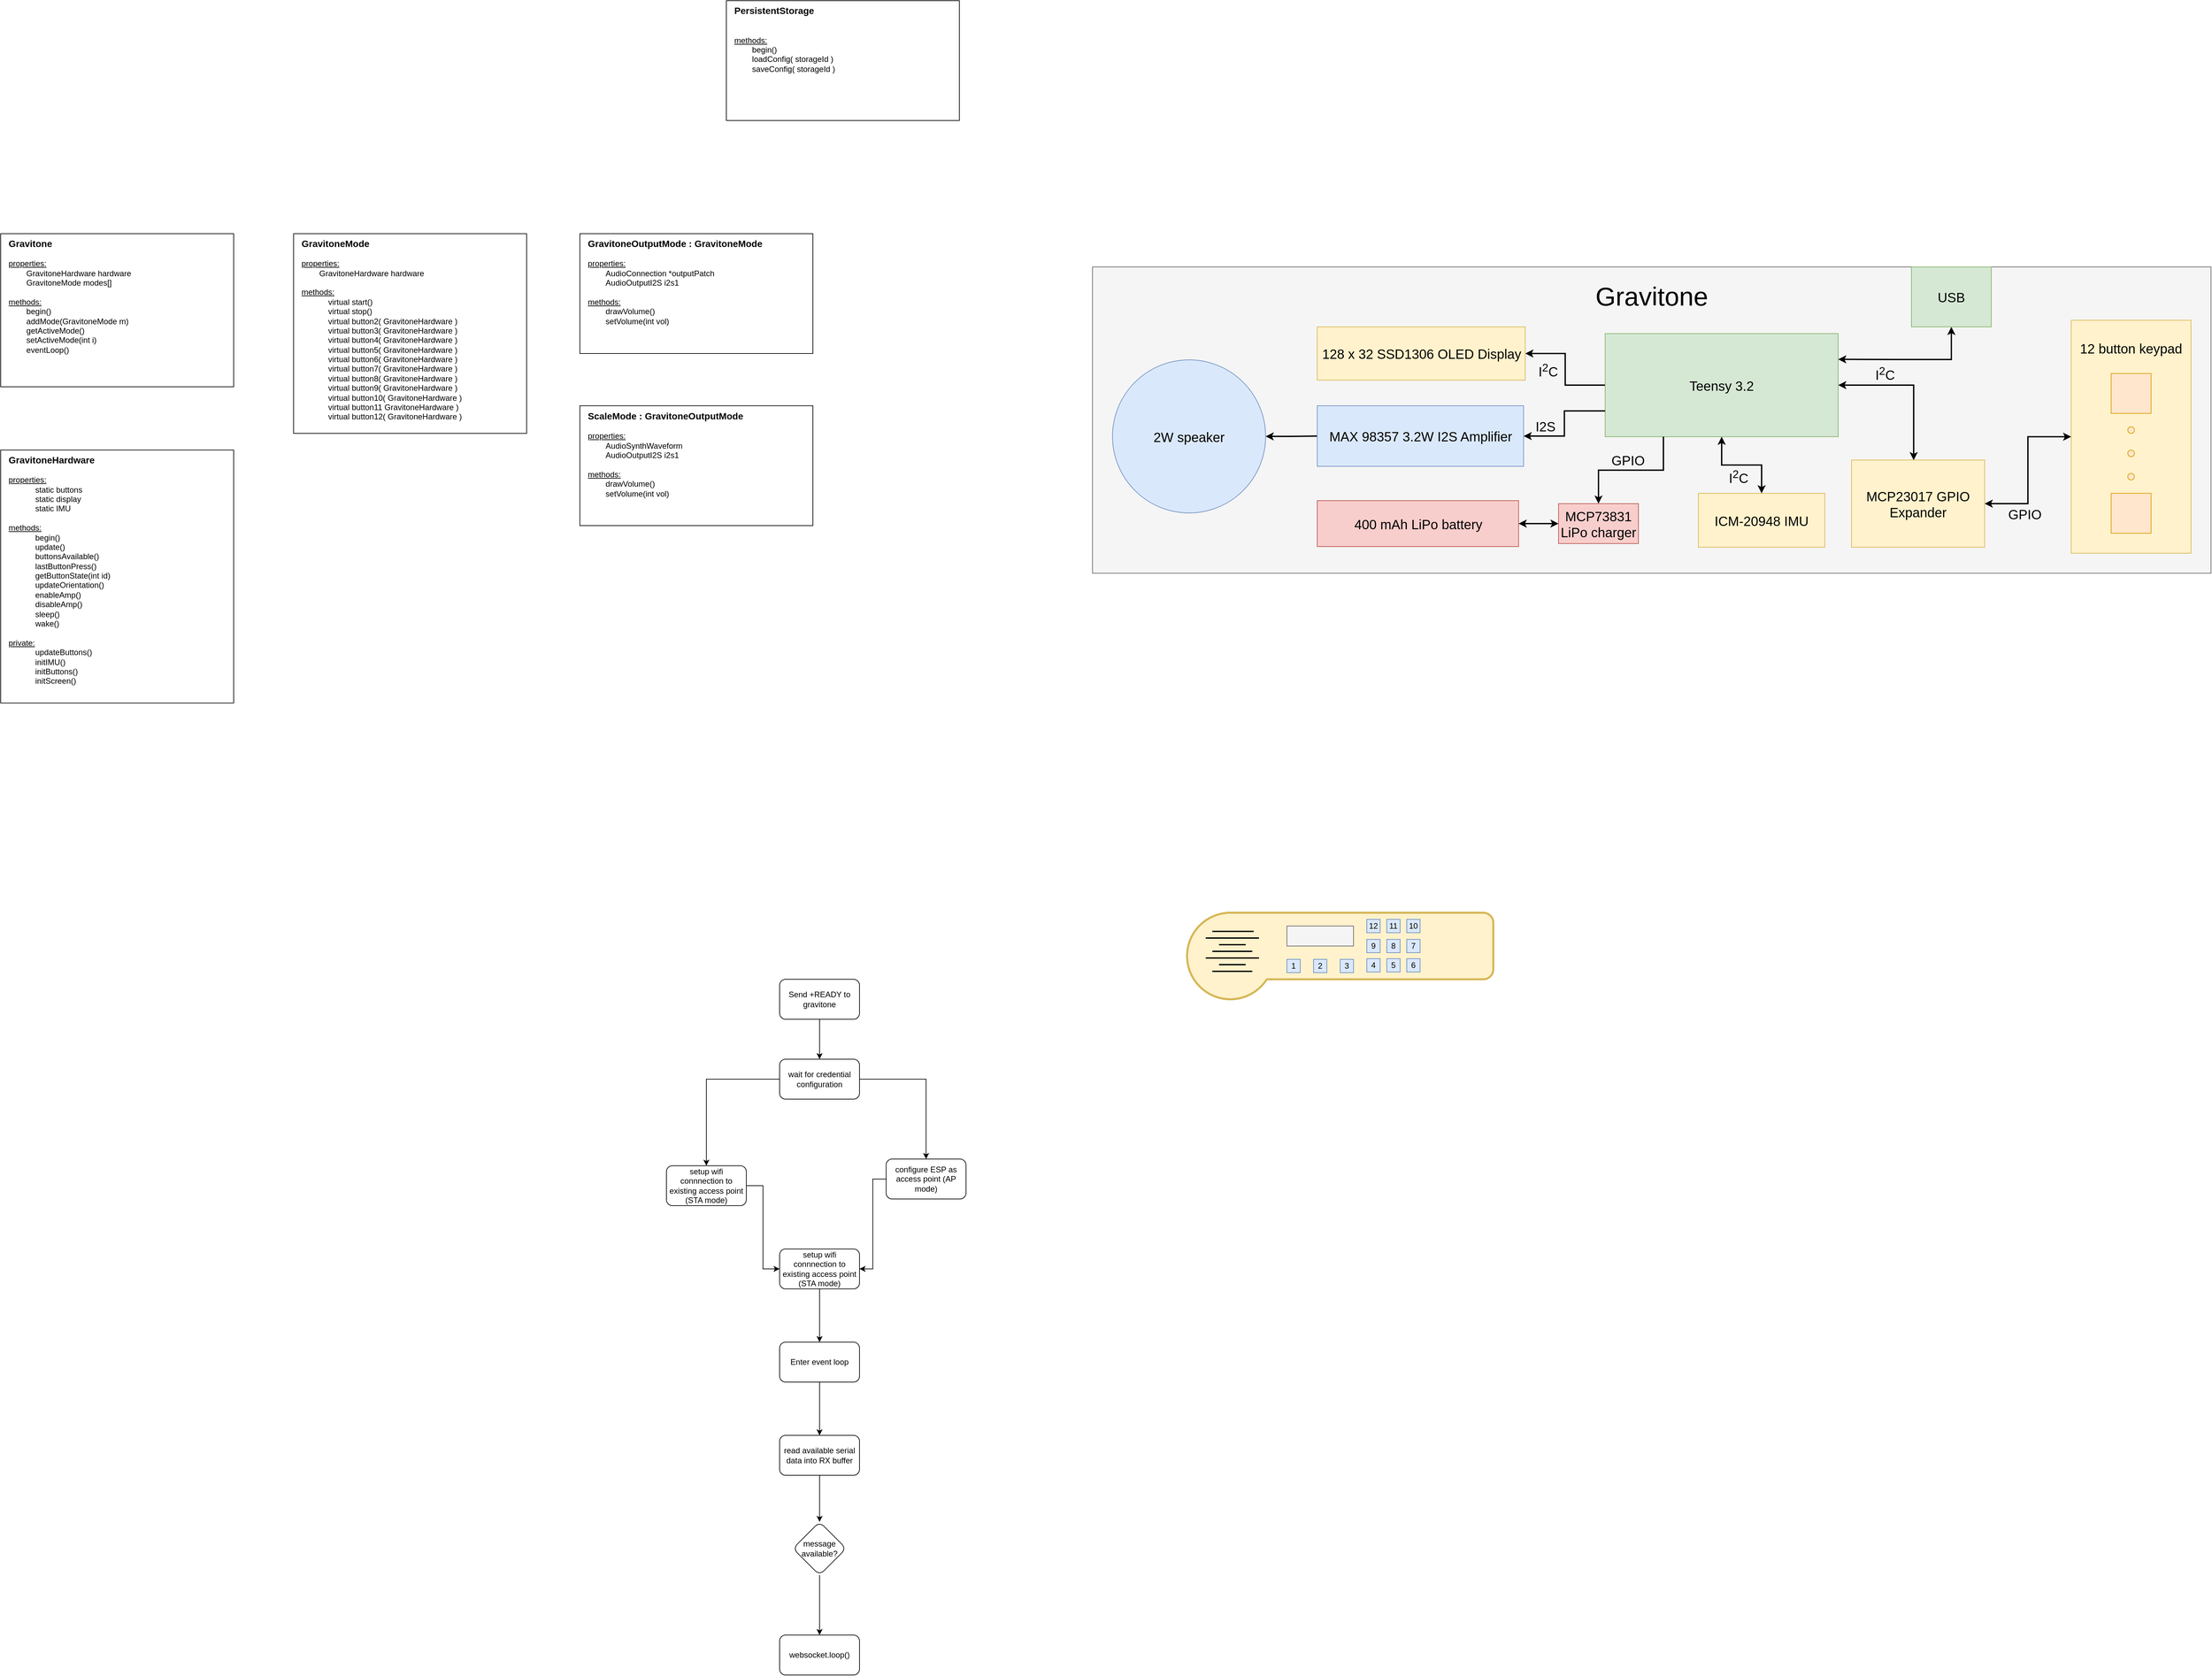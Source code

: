 <mxfile version="19.0.3" type="device"><diagram name="Page-1" id="6133507b-19e7-1e82-6fc7-422aa6c4b21f"><mxGraphModel dx="1566" dy="1802" grid="1" gridSize="10" guides="1" tooltips="1" connect="1" arrows="1" fold="1" page="1" pageScale="1" pageWidth="1100" pageHeight="850" background="none" math="0" shadow="0"><root><mxCell id="0"/><mxCell id="1" parent="0"/><mxCell id="W7IkrbDZLCluCFSgi0uV-3" value="&lt;b style=&quot;font-size: 14px&quot;&gt;GravitoneHardware&lt;br&gt;&lt;/b&gt;&lt;br&gt;&lt;u&gt;properties:&lt;br&gt;&lt;/u&gt;&lt;blockquote style=&quot;margin: 0 0 0 40px ; border: none ; padding: 0px&quot;&gt;&lt;/blockquote&gt;&lt;blockquote style=&quot;margin: 0 0 0 40px ; border: none ; padding: 0px&quot;&gt;&lt;span&gt;static buttons&lt;br&gt;&lt;/span&gt;&lt;span&gt;static display&lt;br&gt;&lt;/span&gt;static IMU&lt;/blockquote&gt;&lt;blockquote style=&quot;margin: 0 0 0 40px ; border: none ; padding: 0px&quot;&gt;&lt;/blockquote&gt;&lt;br&gt;&lt;u&gt;methods:&lt;/u&gt;&lt;b&gt;&lt;br&gt;&lt;/b&gt;&lt;span&gt;&#9;&lt;/span&gt;&lt;blockquote style=&quot;margin: 0 0 0 40px ; border: none ; padding: 0px&quot;&gt;begin()&lt;br&gt;update()&lt;br&gt;buttonsAvailable()&lt;br&gt;lastButtonPress()&lt;/blockquote&gt;&lt;blockquote style=&quot;margin: 0 0 0 40px ; border: none ; padding: 0px&quot;&gt;getButtonState(int id)&lt;/blockquote&gt;&lt;blockquote style=&quot;margin: 0 0 0 40px ; border: none ; padding: 0px&quot;&gt;updateOrientation()&lt;/blockquote&gt;&lt;blockquote style=&quot;margin: 0 0 0 40px ; border: none ; padding: 0px&quot;&gt;&lt;span&gt;enableAmp()&lt;/span&gt;&lt;/blockquote&gt;&lt;blockquote style=&quot;margin: 0 0 0 40px ; border: none ; padding: 0px&quot;&gt;&lt;span&gt;disableAmp()&lt;/span&gt;&lt;/blockquote&gt;&lt;blockquote style=&quot;margin: 0 0 0 40px ; border: none ; padding: 0px&quot;&gt;sleep()&lt;/blockquote&gt;&lt;blockquote style=&quot;margin: 0 0 0 40px ; border: none ; padding: 0px&quot;&gt;wake()&lt;/blockquote&gt;&lt;blockquote style=&quot;margin: 0 0 0 40px ; border: none ; padding: 0px&quot;&gt;&lt;span&gt;&lt;br&gt;&lt;/span&gt;&lt;/blockquote&gt;&lt;span&gt;&lt;u&gt;private:&lt;/u&gt;&lt;br&gt;&lt;/span&gt;&lt;blockquote style=&quot;margin: 0 0 0 40px ; border: none ; padding: 0px&quot;&gt;updateButtons()&lt;br&gt;&lt;span&gt;initIMU()&lt;br&gt;&lt;/span&gt;&lt;span&gt;initButtons()&lt;br&gt;&lt;/span&gt;initScreen()&lt;/blockquote&gt;&lt;blockquote style=&quot;margin: 0 0 0 40px ; border: none ; padding: 0px&quot;&gt;&lt;/blockquote&gt;&lt;blockquote style=&quot;margin: 0 0 0 40px ; border: none ; padding: 0px&quot;&gt;&lt;/blockquote&gt;" style="rounded=0;whiteSpace=wrap;html=1;align=left;verticalAlign=top;spacingLeft=10;" parent="1" vertex="1"><mxGeometry x="80" y="75" width="350" height="380" as="geometry"/></mxCell><mxCell id="W7IkrbDZLCluCFSgi0uV-5" value="&lt;b style=&quot;font-size: 14px&quot;&gt;PersistentStorage&lt;br&gt;&lt;/b&gt;&lt;br&gt;&lt;blockquote style=&quot;margin: 0 0 0 40px ; border: none ; padding: 0px&quot;&gt;&lt;/blockquote&gt;&lt;br&gt;&lt;u&gt;methods:&lt;/u&gt;&lt;b&gt;&lt;br&gt;&lt;/b&gt;&lt;span style=&quot;white-space: pre&quot;&gt;&#9;&lt;/span&gt;begin()&lt;br&gt;&amp;nbsp; &amp;nbsp;&lt;span style=&quot;white-space: pre&quot;&gt;&#9;&lt;/span&gt;loadConfig( storageId )&lt;br&gt;&lt;span style=&quot;white-space: pre&quot;&gt;&#9;&lt;/span&gt;saveConfig( storageId )" style="rounded=0;whiteSpace=wrap;html=1;align=left;verticalAlign=top;spacingLeft=10;" parent="1" vertex="1"><mxGeometry x="1170" y="-600" width="350" height="180" as="geometry"/></mxCell><mxCell id="W7IkrbDZLCluCFSgi0uV-6" value="&lt;b style=&quot;font-size: 14px&quot;&gt;Gravitone&lt;br&gt;&lt;/b&gt;&lt;br&gt;&lt;blockquote style=&quot;margin: 0 0 0 40px ; border: none ; padding: 0px&quot;&gt;&lt;/blockquote&gt;&lt;u&gt;properties:&lt;br&gt;&lt;/u&gt;&lt;span style=&quot;white-space: pre&quot;&gt;&#9;&lt;/span&gt;GravitoneHardware hardware&lt;br&gt;&lt;span style=&quot;white-space: pre&quot;&gt;&lt;span style=&quot;white-space: pre&quot;&gt;&#9;&lt;/span&gt;GravitoneMode modes[]&#9;&lt;/span&gt;&lt;br&gt;&lt;br&gt;&lt;u&gt;methods:&lt;/u&gt;&lt;br&gt;&lt;span style=&quot;white-space: pre&quot;&gt;&#9;&lt;/span&gt;begin()&lt;br&gt;&lt;span style=&quot;font-weight: bold ; white-space: pre&quot;&gt;&#9;&lt;/span&gt;addMode(GravitoneMode m)&lt;br&gt;&lt;span&gt;&#9;&lt;/span&gt;&lt;span&gt;&#9;&lt;/span&gt;&lt;span style=&quot;white-space: pre&quot;&gt;&#9;&lt;/span&gt;getActiveMode()&lt;br&gt;&lt;span style=&quot;white-space: pre&quot;&gt;&#9;&lt;/span&gt;setActiveMode(int i)&lt;br&gt;&lt;span style=&quot;white-space: pre&quot;&gt;&#9;&lt;/span&gt;eventLoop()" style="rounded=0;whiteSpace=wrap;html=1;align=left;verticalAlign=top;spacingLeft=10;" parent="1" vertex="1"><mxGeometry x="80" y="-250" width="350" height="230" as="geometry"/></mxCell><mxCell id="W7IkrbDZLCluCFSgi0uV-7" value="&lt;b style=&quot;font-size: 14px&quot;&gt;GravitoneMode&lt;br&gt;&lt;/b&gt;&lt;br&gt;&lt;blockquote style=&quot;margin: 0 0 0 40px ; border: none ; padding: 0px&quot;&gt;&lt;/blockquote&gt;&lt;u&gt;properties:&lt;br&gt;&lt;/u&gt;&lt;span style=&quot;white-space: pre&quot;&gt;&#9;&lt;/span&gt;GravitoneHardware hardware&lt;br&gt;&lt;br&gt;&lt;u&gt;methods:&lt;/u&gt;&lt;b&gt;&lt;br&gt;&lt;/b&gt;&lt;span&gt;&#9;&lt;/span&gt;&lt;blockquote style=&quot;margin: 0 0 0 40px ; border: none ; padding: 0px&quot;&gt;virtual start()&lt;br&gt;virtual stop()&lt;br&gt;virtual button2( GravitoneHardware )&lt;br&gt;virtual button3( GravitoneHardware )&lt;br&gt;virtual button4( GravitoneHardware )&lt;br&gt;virtual button5( GravitoneHardware )&lt;br&gt;virtual button6( GravitoneHardware )&lt;br&gt;virtual button7( GravitoneHardware )&lt;br&gt;virtual button8( GravitoneHardware )&lt;br&gt;virtual button9( GravitoneHardware )&lt;br&gt;virtual button10( GravitoneHardware )&lt;br&gt;virtual button11 GravitoneHardware )&lt;br&gt;virtual button12( GravitoneHardware )&lt;/blockquote&gt;" style="rounded=0;whiteSpace=wrap;html=1;align=left;verticalAlign=top;spacingLeft=10;" parent="1" vertex="1"><mxGeometry x="520" y="-250" width="350" height="300" as="geometry"/></mxCell><mxCell id="W7IkrbDZLCluCFSgi0uV-9" value="&lt;b style=&quot;font-size: 14px&quot;&gt;GravitoneOutputMode : GravitoneMode&lt;br&gt;&lt;/b&gt;&lt;br&gt;&lt;u&gt;properties:&lt;br&gt;&lt;/u&gt;&lt;span style=&quot;white-space: pre&quot;&gt;&#9;&lt;/span&gt;AudioConnection *outputPatch&lt;br&gt;&lt;span style=&quot;white-space: pre&quot;&gt;&#9;&lt;/span&gt;AudioOutputI2S i2s1&lt;br&gt;&lt;blockquote style=&quot;margin: 0 0 0 40px ; border: none ; padding: 0px&quot;&gt;&lt;/blockquote&gt;&lt;br&gt;&lt;u&gt;methods:&lt;br&gt;&lt;/u&gt;&lt;span style=&quot;font-weight: bold ; white-space: pre&quot;&gt;&#9;&lt;/span&gt;drawVolume()&lt;br&gt;&lt;span style=&quot;white-space: pre&quot;&gt;&#9;&lt;/span&gt;setVolume(int vol)" style="rounded=0;whiteSpace=wrap;html=1;align=left;verticalAlign=top;spacingLeft=10;" parent="1" vertex="1"><mxGeometry x="950" y="-250" width="350" height="180" as="geometry"/></mxCell><mxCell id="PRtLZQ2tRaYuhKxC2Gip-6" value="" style="edgeStyle=orthogonalEdgeStyle;rounded=0;orthogonalLoop=1;jettySize=auto;html=1;" parent="1" source="PRtLZQ2tRaYuhKxC2Gip-1" target="PRtLZQ2tRaYuhKxC2Gip-2" edge="1"><mxGeometry relative="1" as="geometry"/></mxCell><mxCell id="PRtLZQ2tRaYuhKxC2Gip-1" value="Send +READY to gravitone" style="rounded=1;whiteSpace=wrap;html=1;" parent="1" vertex="1"><mxGeometry x="1250" y="870" width="120" height="60" as="geometry"/></mxCell><mxCell id="PRtLZQ2tRaYuhKxC2Gip-7" style="edgeStyle=orthogonalEdgeStyle;rounded=0;orthogonalLoop=1;jettySize=auto;html=1;entryX=0.5;entryY=0;entryDx=0;entryDy=0;" parent="1" source="PRtLZQ2tRaYuhKxC2Gip-2" target="PRtLZQ2tRaYuhKxC2Gip-3" edge="1"><mxGeometry relative="1" as="geometry"/></mxCell><mxCell id="PRtLZQ2tRaYuhKxC2Gip-8" style="edgeStyle=orthogonalEdgeStyle;rounded=0;orthogonalLoop=1;jettySize=auto;html=1;entryX=0.5;entryY=0;entryDx=0;entryDy=0;" parent="1" source="PRtLZQ2tRaYuhKxC2Gip-2" target="PRtLZQ2tRaYuhKxC2Gip-4" edge="1"><mxGeometry relative="1" as="geometry"/></mxCell><mxCell id="PRtLZQ2tRaYuhKxC2Gip-2" value="wait for credential configuration" style="rounded=1;whiteSpace=wrap;html=1;" parent="1" vertex="1"><mxGeometry x="1250" y="990" width="120" height="60" as="geometry"/></mxCell><mxCell id="PRtLZQ2tRaYuhKxC2Gip-9" style="edgeStyle=orthogonalEdgeStyle;rounded=0;orthogonalLoop=1;jettySize=auto;html=1;entryX=0;entryY=0.5;entryDx=0;entryDy=0;" parent="1" source="PRtLZQ2tRaYuhKxC2Gip-3" target="PRtLZQ2tRaYuhKxC2Gip-5" edge="1"><mxGeometry relative="1" as="geometry"/></mxCell><mxCell id="PRtLZQ2tRaYuhKxC2Gip-3" value="setup wifi connnection to existing access point (STA mode)" style="rounded=1;whiteSpace=wrap;html=1;" parent="1" vertex="1"><mxGeometry x="1080" y="1150" width="120" height="60" as="geometry"/></mxCell><mxCell id="PRtLZQ2tRaYuhKxC2Gip-10" style="edgeStyle=orthogonalEdgeStyle;rounded=0;orthogonalLoop=1;jettySize=auto;html=1;entryX=1;entryY=0.5;entryDx=0;entryDy=0;" parent="1" source="PRtLZQ2tRaYuhKxC2Gip-4" target="PRtLZQ2tRaYuhKxC2Gip-5" edge="1"><mxGeometry relative="1" as="geometry"/></mxCell><mxCell id="PRtLZQ2tRaYuhKxC2Gip-4" value="configure ESP as access point (AP mode)" style="rounded=1;whiteSpace=wrap;html=1;" parent="1" vertex="1"><mxGeometry x="1410" y="1140" width="120" height="60" as="geometry"/></mxCell><mxCell id="PRtLZQ2tRaYuhKxC2Gip-12" value="" style="edgeStyle=orthogonalEdgeStyle;rounded=0;orthogonalLoop=1;jettySize=auto;html=1;" parent="1" source="PRtLZQ2tRaYuhKxC2Gip-5" target="PRtLZQ2tRaYuhKxC2Gip-11" edge="1"><mxGeometry relative="1" as="geometry"/></mxCell><mxCell id="PRtLZQ2tRaYuhKxC2Gip-5" value="setup wifi connnection to existing access point (STA mode)" style="rounded=1;whiteSpace=wrap;html=1;" parent="1" vertex="1"><mxGeometry x="1250" y="1275" width="120" height="60" as="geometry"/></mxCell><mxCell id="PRtLZQ2tRaYuhKxC2Gip-14" value="" style="edgeStyle=orthogonalEdgeStyle;rounded=0;orthogonalLoop=1;jettySize=auto;html=1;" parent="1" source="PRtLZQ2tRaYuhKxC2Gip-11" target="PRtLZQ2tRaYuhKxC2Gip-13" edge="1"><mxGeometry relative="1" as="geometry"/></mxCell><mxCell id="PRtLZQ2tRaYuhKxC2Gip-11" value="Enter event loop" style="rounded=1;whiteSpace=wrap;html=1;" parent="1" vertex="1"><mxGeometry x="1250" y="1415" width="120" height="60" as="geometry"/></mxCell><mxCell id="PRtLZQ2tRaYuhKxC2Gip-16" value="" style="edgeStyle=orthogonalEdgeStyle;rounded=0;orthogonalLoop=1;jettySize=auto;html=1;" parent="1" source="PRtLZQ2tRaYuhKxC2Gip-13" target="PRtLZQ2tRaYuhKxC2Gip-15" edge="1"><mxGeometry relative="1" as="geometry"/></mxCell><mxCell id="PRtLZQ2tRaYuhKxC2Gip-13" value="read available serial data into RX buffer" style="rounded=1;whiteSpace=wrap;html=1;" parent="1" vertex="1"><mxGeometry x="1250" y="1555" width="120" height="60" as="geometry"/></mxCell><mxCell id="PRtLZQ2tRaYuhKxC2Gip-18" value="" style="edgeStyle=orthogonalEdgeStyle;rounded=0;orthogonalLoop=1;jettySize=auto;html=1;" parent="1" source="PRtLZQ2tRaYuhKxC2Gip-15" target="PRtLZQ2tRaYuhKxC2Gip-17" edge="1"><mxGeometry relative="1" as="geometry"/></mxCell><mxCell id="PRtLZQ2tRaYuhKxC2Gip-15" value="message available?" style="rhombus;whiteSpace=wrap;html=1;rounded=1;" parent="1" vertex="1"><mxGeometry x="1270" y="1685" width="80" height="80" as="geometry"/></mxCell><mxCell id="PRtLZQ2tRaYuhKxC2Gip-17" value="websocket.loop()" style="whiteSpace=wrap;html=1;rounded=1;" parent="1" vertex="1"><mxGeometry x="1250" y="1855" width="120" height="60" as="geometry"/></mxCell><mxCell id="-ReIw0TXTo-_Zbd1Sqmu-2" value="&lt;b style=&quot;font-size: 14px&quot;&gt;ScaleMode : GravitoneOutputMode&lt;br&gt;&lt;/b&gt;&lt;br&gt;&lt;u&gt;properties:&lt;br&gt;&lt;/u&gt;&lt;span style=&quot;white-space: pre&quot;&gt;&#9;&lt;/span&gt;AudioSynthWaveform&amp;nbsp;&lt;br&gt;&lt;span style=&quot;white-space: pre&quot;&gt;&#9;&lt;/span&gt;AudioOutputI2S i2s1&lt;br&gt;&lt;blockquote style=&quot;margin: 0 0 0 40px ; border: none ; padding: 0px&quot;&gt;&lt;/blockquote&gt;&lt;br&gt;&lt;u&gt;methods:&lt;br&gt;&lt;/u&gt;&lt;span style=&quot;font-weight: bold ; white-space: pre&quot;&gt;&#9;&lt;/span&gt;drawVolume()&lt;br&gt;&lt;span style=&quot;white-space: pre&quot;&gt;&#9;&lt;/span&gt;setVolume(int vol)" style="rounded=0;whiteSpace=wrap;html=1;align=left;verticalAlign=top;spacingLeft=10;" parent="1" vertex="1"><mxGeometry x="950" y="8.5" width="350" height="180" as="geometry"/></mxCell><mxCell id="-ReIw0TXTo-_Zbd1Sqmu-3" value="" style="rounded=0;whiteSpace=wrap;html=1;fillColor=#f5f5f5;fontColor=#333333;strokeColor=#666666;" parent="1" vertex="1"><mxGeometry x="1720" y="-200" width="1680" height="460" as="geometry"/></mxCell><mxCell id="-ReIw0TXTo-_Zbd1Sqmu-4" value="&lt;font style=&quot;font-size: 39px;&quot;&gt;Gravitone&lt;/font&gt;" style="text;html=1;strokeColor=none;fillColor=none;align=center;verticalAlign=middle;whiteSpace=wrap;rounded=0;fontSize=39;" parent="1" vertex="1"><mxGeometry x="2470" y="-170" width="180" height="30" as="geometry"/></mxCell><mxCell id="-ReIw0TXTo-_Zbd1Sqmu-22" style="edgeStyle=orthogonalEdgeStyle;rounded=0;orthogonalLoop=1;jettySize=auto;html=1;entryX=0;entryY=0.5;entryDx=0;entryDy=0;fontSize=20;strokeWidth=2;startArrow=classic;startFill=1;endArrow=none;endFill=0;" parent="1" source="-ReIw0TXTo-_Zbd1Sqmu-5" target="-ReIw0TXTo-_Zbd1Sqmu-6" edge="1"><mxGeometry relative="1" as="geometry"/></mxCell><mxCell id="-ReIw0TXTo-_Zbd1Sqmu-5" value="128 x 32 SSD1306 OLED Display" style="rounded=0;whiteSpace=wrap;html=1;fontSize=20;fillColor=#fff2cc;strokeColor=#d6b656;" parent="1" vertex="1"><mxGeometry x="2057.5" y="-110" width="312.5" height="80" as="geometry"/></mxCell><mxCell id="-ReIw0TXTo-_Zbd1Sqmu-24" style="edgeStyle=orthogonalEdgeStyle;rounded=0;orthogonalLoop=1;jettySize=auto;html=1;exitX=0.5;exitY=1;exitDx=0;exitDy=0;entryX=0.5;entryY=0;entryDx=0;entryDy=0;fontSize=20;strokeWidth=2;startArrow=classic;startFill=1;" parent="1" source="-ReIw0TXTo-_Zbd1Sqmu-6" target="-ReIw0TXTo-_Zbd1Sqmu-21" edge="1"><mxGeometry relative="1" as="geometry"/></mxCell><mxCell id="-ReIw0TXTo-_Zbd1Sqmu-26" style="edgeStyle=orthogonalEdgeStyle;rounded=0;orthogonalLoop=1;jettySize=auto;html=1;entryX=0.467;entryY=0.002;entryDx=0;entryDy=0;entryPerimeter=0;fontSize=20;strokeWidth=2;startArrow=classic;startFill=1;" parent="1" source="-ReIw0TXTo-_Zbd1Sqmu-6" target="-ReIw0TXTo-_Zbd1Sqmu-19" edge="1"><mxGeometry relative="1" as="geometry"/></mxCell><mxCell id="-ReIw0TXTo-_Zbd1Sqmu-29" value="I&lt;sup&gt;2&lt;/sup&gt;C" style="edgeLabel;html=1;align=center;verticalAlign=middle;resizable=0;points=[];fontSize=20;labelBackgroundColor=none;" parent="-ReIw0TXTo-_Zbd1Sqmu-26" vertex="1" connectable="0"><mxGeometry x="-0.222" y="3" relative="1" as="geometry"><mxPoint x="-18" y="-15" as="offset"/></mxGeometry></mxCell><mxCell id="-ReIw0TXTo-_Zbd1Sqmu-6" value="Teensy 3.2" style="rounded=0;whiteSpace=wrap;html=1;fontSize=20;fillColor=#d5e8d4;strokeColor=#82b366;" parent="1" vertex="1"><mxGeometry x="2490" y="-100" width="350" height="155" as="geometry"/></mxCell><mxCell id="-ReIw0TXTo-_Zbd1Sqmu-35" style="edgeStyle=orthogonalEdgeStyle;rounded=0;orthogonalLoop=1;jettySize=auto;html=1;entryX=0;entryY=0.5;entryDx=0;entryDy=0;fontSize=20;strokeWidth=2;startArrow=classic;startFill=1;endArrow=none;endFill=0;" parent="1" source="-ReIw0TXTo-_Zbd1Sqmu-7" target="-ReIw0TXTo-_Zbd1Sqmu-8" edge="1"><mxGeometry relative="1" as="geometry"/></mxCell><mxCell id="-ReIw0TXTo-_Zbd1Sqmu-7" value="2W speaker" style="ellipse;whiteSpace=wrap;html=1;fontSize=20;fillColor=#dae8fc;strokeColor=#6c8ebf;" parent="1" vertex="1"><mxGeometry x="1750" y="-60.5" width="230" height="230" as="geometry"/></mxCell><mxCell id="-ReIw0TXTo-_Zbd1Sqmu-36" style="edgeStyle=orthogonalEdgeStyle;rounded=0;orthogonalLoop=1;jettySize=auto;html=1;entryX=0;entryY=0.75;entryDx=0;entryDy=0;fontSize=20;strokeWidth=2;startArrow=classic;startFill=1;endArrow=none;endFill=0;" parent="1" source="-ReIw0TXTo-_Zbd1Sqmu-8" target="-ReIw0TXTo-_Zbd1Sqmu-6" edge="1"><mxGeometry relative="1" as="geometry"/></mxCell><mxCell id="-ReIw0TXTo-_Zbd1Sqmu-37" value="I2S" style="edgeLabel;html=1;align=center;verticalAlign=middle;resizable=0;points=[];fontSize=20;labelBackgroundColor=none;" parent="-ReIw0TXTo-_Zbd1Sqmu-36" vertex="1" connectable="0"><mxGeometry x="-0.038" y="-2" relative="1" as="geometry"><mxPoint x="-31" as="offset"/></mxGeometry></mxCell><mxCell id="-ReIw0TXTo-_Zbd1Sqmu-8" value="MAX 98357 3.2W I2S Amplifier" style="rounded=0;whiteSpace=wrap;html=1;fontSize=20;fillColor=#dae8fc;strokeColor=#6c8ebf;" parent="1" vertex="1"><mxGeometry x="2057.5" y="8.5" width="310" height="91" as="geometry"/></mxCell><mxCell id="-ReIw0TXTo-_Zbd1Sqmu-9" value="&lt;br style=&quot;font-size: 20px&quot;&gt;12 button keypad" style="rounded=0;whiteSpace=wrap;html=1;fontSize=20;align=center;verticalAlign=top;fillColor=#fff2cc;strokeColor=#d6b656;" parent="1" vertex="1"><mxGeometry x="3190" y="-120" width="180" height="350" as="geometry"/></mxCell><mxCell id="-ReIw0TXTo-_Zbd1Sqmu-10" value="" style="rounded=0;whiteSpace=wrap;html=1;fontSize=15;fillColor=#ffe6cc;strokeColor=#d79b00;" parent="1" vertex="1"><mxGeometry x="3250" y="-40" width="60" height="60" as="geometry"/></mxCell><mxCell id="-ReIw0TXTo-_Zbd1Sqmu-12" value="" style="ellipse;whiteSpace=wrap;html=1;fontSize=15;fillColor=#ffe6cc;strokeColor=#d79b00;" parent="1" vertex="1"><mxGeometry x="3275" y="40" width="10" height="10" as="geometry"/></mxCell><mxCell id="-ReIw0TXTo-_Zbd1Sqmu-13" value="" style="ellipse;whiteSpace=wrap;html=1;fontSize=15;fillColor=#ffe6cc;strokeColor=#d79b00;" parent="1" vertex="1"><mxGeometry x="3275" y="75" width="10" height="10" as="geometry"/></mxCell><mxCell id="-ReIw0TXTo-_Zbd1Sqmu-14" value="" style="ellipse;whiteSpace=wrap;html=1;fontSize=15;fillColor=#ffe6cc;strokeColor=#d79b00;" parent="1" vertex="1"><mxGeometry x="3275" y="110" width="10" height="10" as="geometry"/></mxCell><mxCell id="-ReIw0TXTo-_Zbd1Sqmu-18" value="" style="rounded=0;whiteSpace=wrap;html=1;fontSize=15;fillColor=#ffe6cc;strokeColor=#d79b00;" parent="1" vertex="1"><mxGeometry x="3250" y="140" width="60" height="60" as="geometry"/></mxCell><mxCell id="-ReIw0TXTo-_Zbd1Sqmu-27" style="edgeStyle=orthogonalEdgeStyle;rounded=0;orthogonalLoop=1;jettySize=auto;html=1;entryX=0;entryY=0.5;entryDx=0;entryDy=0;fontSize=20;strokeWidth=2;startArrow=classic;startFill=1;" parent="1" source="-ReIw0TXTo-_Zbd1Sqmu-19" target="-ReIw0TXTo-_Zbd1Sqmu-9" edge="1"><mxGeometry relative="1" as="geometry"/></mxCell><mxCell id="-ReIw0TXTo-_Zbd1Sqmu-28" value="GPIO" style="edgeLabel;html=1;align=center;verticalAlign=middle;resizable=0;points=[];fontSize=20;labelBackgroundColor=none;" parent="-ReIw0TXTo-_Zbd1Sqmu-27" vertex="1" connectable="0"><mxGeometry x="-0.132" relative="1" as="geometry"><mxPoint x="-5" y="50" as="offset"/></mxGeometry></mxCell><mxCell id="-ReIw0TXTo-_Zbd1Sqmu-19" value="MCP23017 GPIO Expander" style="rounded=0;whiteSpace=wrap;html=1;fontSize=20;fillColor=#fff2cc;strokeColor=#d6b656;" parent="1" vertex="1"><mxGeometry x="2860" y="90" width="200" height="131" as="geometry"/></mxCell><mxCell id="-ReIw0TXTo-_Zbd1Sqmu-21" value="ICM-20948 IMU" style="rounded=0;whiteSpace=wrap;html=1;fontSize=20;fillColor=#fff2cc;strokeColor=#d6b656;" parent="1" vertex="1"><mxGeometry x="2630" y="140" width="190" height="81" as="geometry"/></mxCell><mxCell id="-ReIw0TXTo-_Zbd1Sqmu-33" value="I&lt;sup&gt;2&lt;/sup&gt;C" style="edgeLabel;html=1;align=center;verticalAlign=middle;resizable=0;points=[];fontSize=20;labelBackgroundColor=none;" parent="1" vertex="1" connectable="0"><mxGeometry x="2940.001" y="-39.996" as="geometry"><mxPoint x="-536" y="-5" as="offset"/></mxGeometry></mxCell><mxCell id="-ReIw0TXTo-_Zbd1Sqmu-34" value="I&lt;sup&gt;2&lt;/sup&gt;C" style="edgeLabel;html=1;align=center;verticalAlign=middle;resizable=0;points=[];fontSize=20;labelBackgroundColor=none;" parent="1" vertex="1" connectable="0"><mxGeometry x="2690.001" y="115.004" as="geometry"/></mxCell><mxCell id="-ReIw0TXTo-_Zbd1Sqmu-40" value="400 mAh LiPo battery" style="rounded=0;whiteSpace=wrap;html=1;fontSize=20;fillColor=#f8cecc;strokeColor=#b85450;" parent="1" vertex="1"><mxGeometry x="2057.5" y="151" width="302.5" height="69" as="geometry"/></mxCell><mxCell id="-ReIw0TXTo-_Zbd1Sqmu-43" style="edgeStyle=orthogonalEdgeStyle;rounded=0;orthogonalLoop=1;jettySize=auto;html=1;entryX=0.25;entryY=1;entryDx=0;entryDy=0;fontSize=20;startArrow=classic;startFill=1;endArrow=none;endFill=0;strokeWidth=2;" parent="1" source="-ReIw0TXTo-_Zbd1Sqmu-42" target="-ReIw0TXTo-_Zbd1Sqmu-6" edge="1"><mxGeometry relative="1" as="geometry"/></mxCell><mxCell id="-ReIw0TXTo-_Zbd1Sqmu-44" value="GPIO" style="edgeLabel;html=1;align=center;verticalAlign=middle;resizable=0;points=[];fontSize=20;labelBackgroundColor=none;" parent="-ReIw0TXTo-_Zbd1Sqmu-43" vertex="1" connectable="0"><mxGeometry x="-0.265" y="-7" relative="1" as="geometry"><mxPoint x="21" y="-23" as="offset"/></mxGeometry></mxCell><mxCell id="-ReIw0TXTo-_Zbd1Sqmu-45" value="" style="edgeStyle=orthogonalEdgeStyle;rounded=0;orthogonalLoop=1;jettySize=auto;html=1;fontSize=20;startArrow=classic;startFill=1;endArrow=classic;endFill=1;strokeWidth=2;" parent="1" source="-ReIw0TXTo-_Zbd1Sqmu-42" target="-ReIw0TXTo-_Zbd1Sqmu-40" edge="1"><mxGeometry relative="1" as="geometry"/></mxCell><mxCell id="-ReIw0TXTo-_Zbd1Sqmu-42" value="MCP73831 LiPo charger" style="rounded=0;whiteSpace=wrap;html=1;fontSize=20;fillColor=#f8cecc;strokeColor=#b85450;" parent="1" vertex="1"><mxGeometry x="2420" y="155.5" width="120" height="60" as="geometry"/></mxCell><mxCell id="-ReIw0TXTo-_Zbd1Sqmu-49" style="edgeStyle=orthogonalEdgeStyle;rounded=0;orthogonalLoop=1;jettySize=auto;html=1;entryX=1;entryY=0.25;entryDx=0;entryDy=0;fontSize=20;startArrow=classic;startFill=1;endArrow=classic;endFill=1;strokeWidth=2;exitX=0.5;exitY=1;exitDx=0;exitDy=0;" parent="1" source="-ReIw0TXTo-_Zbd1Sqmu-50" target="-ReIw0TXTo-_Zbd1Sqmu-6" edge="1"><mxGeometry relative="1" as="geometry"><mxPoint x="3024.75" y="-109.5" as="sourcePoint"/><Array as="points"><mxPoint x="3010" y="-61"/><mxPoint x="2932" y="-61"/></Array></mxGeometry></mxCell><mxCell id="-ReIw0TXTo-_Zbd1Sqmu-50" value="USB" style="rounded=0;whiteSpace=wrap;html=1;labelBackgroundColor=none;fontSize=20;fillColor=#d5e8d4;strokeColor=#82b366;" parent="1" vertex="1"><mxGeometry x="2950" y="-200" width="120" height="90" as="geometry"/></mxCell><mxCell id="7akcp9moLon53JhHMyF--1" value="" style="rounded=1;whiteSpace=wrap;html=1;strokeWidth=3;fillColor=#fff2cc;strokeColor=#d6b656;" parent="1" vertex="1"><mxGeometry x="1912" y="770" width="410" height="100" as="geometry"/></mxCell><mxCell id="7akcp9moLon53JhHMyF--2" value="" style="ellipse;whiteSpace=wrap;html=1;strokeWidth=3;fillColor=#fff2cc;strokeColor=#d6b656;" parent="1" vertex="1"><mxGeometry x="1862" y="770" width="130" height="130" as="geometry"/></mxCell><mxCell id="7akcp9moLon53JhHMyF--3" value="" style="rounded=0;whiteSpace=wrap;html=1;strokeColor=none;fillColor=#fff2cc;" parent="1" vertex="1"><mxGeometry x="1922" y="770" width="130" height="100" as="geometry"/></mxCell><mxCell id="7akcp9moLon53JhHMyF--4" value="" style="rounded=0;whiteSpace=wrap;html=1;fillColor=#f5f5f5;fontColor=#333333;strokeColor=#666666;" parent="1" vertex="1"><mxGeometry x="2012" y="790" width="100" height="30" as="geometry"/></mxCell><mxCell id="7akcp9moLon53JhHMyF--5" value="1" style="rounded=0;whiteSpace=wrap;html=1;fillColor=#dae8fc;strokeColor=#6c8ebf;" parent="1" vertex="1"><mxGeometry x="2012" y="840" width="20" height="20" as="geometry"/></mxCell><mxCell id="7akcp9moLon53JhHMyF--6" value="2" style="rounded=0;whiteSpace=wrap;html=1;fillColor=#dae8fc;strokeColor=#6c8ebf;" parent="1" vertex="1"><mxGeometry x="2052" y="840" width="20" height="20" as="geometry"/></mxCell><mxCell id="7akcp9moLon53JhHMyF--7" value="3" style="rounded=0;whiteSpace=wrap;html=1;fillColor=#dae8fc;strokeColor=#6c8ebf;" parent="1" vertex="1"><mxGeometry x="2092" y="840" width="20" height="20" as="geometry"/></mxCell><mxCell id="7akcp9moLon53JhHMyF--8" value="12" style="rounded=0;whiteSpace=wrap;html=1;fillColor=#dae8fc;strokeColor=#6c8ebf;" parent="1" vertex="1"><mxGeometry x="2132" y="780" width="20" height="20" as="geometry"/></mxCell><mxCell id="7akcp9moLon53JhHMyF--9" value="9" style="rounded=0;whiteSpace=wrap;html=1;fillColor=#dae8fc;strokeColor=#6c8ebf;" parent="1" vertex="1"><mxGeometry x="2132" y="810" width="20" height="20" as="geometry"/></mxCell><mxCell id="7akcp9moLon53JhHMyF--10" value="4" style="rounded=0;whiteSpace=wrap;html=1;fillColor=#dae8fc;strokeColor=#6c8ebf;" parent="1" vertex="1"><mxGeometry x="2132" y="839" width="20" height="20" as="geometry"/></mxCell><mxCell id="7akcp9moLon53JhHMyF--11" value="5" style="rounded=0;whiteSpace=wrap;html=1;fillColor=#dae8fc;strokeColor=#6c8ebf;" parent="1" vertex="1"><mxGeometry x="2162" y="839" width="20" height="20" as="geometry"/></mxCell><mxCell id="7akcp9moLon53JhHMyF--12" value="6" style="rounded=0;whiteSpace=wrap;html=1;fillColor=#dae8fc;strokeColor=#6c8ebf;" parent="1" vertex="1"><mxGeometry x="2192" y="839" width="20" height="20" as="geometry"/></mxCell><mxCell id="7akcp9moLon53JhHMyF--13" value="7" style="rounded=0;whiteSpace=wrap;html=1;fillColor=#dae8fc;strokeColor=#6c8ebf;" parent="1" vertex="1"><mxGeometry x="2192" y="810" width="20" height="20" as="geometry"/></mxCell><mxCell id="7akcp9moLon53JhHMyF--14" value="8" style="rounded=0;whiteSpace=wrap;html=1;fillColor=#dae8fc;strokeColor=#6c8ebf;" parent="1" vertex="1"><mxGeometry x="2162" y="810" width="20" height="20" as="geometry"/></mxCell><mxCell id="7akcp9moLon53JhHMyF--15" value="11" style="rounded=0;whiteSpace=wrap;html=1;fillColor=#dae8fc;strokeColor=#6c8ebf;" parent="1" vertex="1"><mxGeometry x="2162" y="780" width="20" height="20" as="geometry"/></mxCell><mxCell id="7akcp9moLon53JhHMyF--16" value="10" style="rounded=0;whiteSpace=wrap;html=1;fillColor=#dae8fc;strokeColor=#6c8ebf;" parent="1" vertex="1"><mxGeometry x="2192" y="780" width="20" height="20" as="geometry"/></mxCell><mxCell id="7akcp9moLon53JhHMyF--17" value="" style="endArrow=none;html=1;rounded=0;strokeWidth=2;" parent="1" edge="1"><mxGeometry width="50" height="50" relative="1" as="geometry"><mxPoint x="1890" y="808" as="sourcePoint"/><mxPoint x="1970" y="808" as="targetPoint"/></mxGeometry></mxCell><mxCell id="7akcp9moLon53JhHMyF--18" value="" style="endArrow=none;html=1;rounded=0;strokeWidth=2;" parent="1" edge="1"><mxGeometry width="50" height="50" relative="1" as="geometry"><mxPoint x="1910" y="818" as="sourcePoint"/><mxPoint x="1950" y="818" as="targetPoint"/></mxGeometry></mxCell><mxCell id="7akcp9moLon53JhHMyF--19" value="" style="endArrow=none;html=1;rounded=0;strokeWidth=2;" parent="1" edge="1"><mxGeometry width="50" height="50" relative="1" as="geometry"><mxPoint x="1900" y="828" as="sourcePoint"/><mxPoint x="1960" y="828" as="targetPoint"/></mxGeometry></mxCell><mxCell id="7akcp9moLon53JhHMyF--20" value="" style="endArrow=none;html=1;rounded=0;strokeWidth=2;" parent="1" edge="1"><mxGeometry width="50" height="50" relative="1" as="geometry"><mxPoint x="1890" y="838" as="sourcePoint"/><mxPoint x="1970" y="838" as="targetPoint"/></mxGeometry></mxCell><mxCell id="7akcp9moLon53JhHMyF--21" value="" style="endArrow=none;html=1;rounded=0;strokeWidth=2;" parent="1" edge="1"><mxGeometry width="50" height="50" relative="1" as="geometry"><mxPoint x="1910" y="848" as="sourcePoint"/><mxPoint x="1950" y="848" as="targetPoint"/></mxGeometry></mxCell><mxCell id="7akcp9moLon53JhHMyF--22" value="" style="endArrow=none;html=1;rounded=0;strokeWidth=2;" parent="1" edge="1"><mxGeometry width="50" height="50" relative="1" as="geometry"><mxPoint x="1900" y="858" as="sourcePoint"/><mxPoint x="1960" y="858" as="targetPoint"/><Array as="points"><mxPoint x="1930" y="858"/></Array></mxGeometry></mxCell><mxCell id="7akcp9moLon53JhHMyF--23" value="" style="endArrow=none;html=1;rounded=0;strokeWidth=3;entryX=0.367;entryY=0;entryDx=0;entryDy=0;entryPerimeter=0;fillColor=#fff2cc;strokeColor=#d6b656;" parent="1" target="7akcp9moLon53JhHMyF--1" edge="1"><mxGeometry width="50" height="50" relative="1" as="geometry"><mxPoint x="1922" y="770" as="sourcePoint"/><mxPoint x="2002" y="770" as="targetPoint"/></mxGeometry></mxCell><mxCell id="7akcp9moLon53JhHMyF--24" value="" style="endArrow=none;html=1;rounded=0;strokeWidth=3;entryX=0.367;entryY=0;entryDx=0;entryDy=0;entryPerimeter=0;fillColor=#fff2cc;strokeColor=#d6b656;" parent="1" edge="1"><mxGeometry width="50" height="50" relative="1" as="geometry"><mxPoint x="1981" y="870" as="sourcePoint"/><mxPoint x="2121.47" y="870" as="targetPoint"/></mxGeometry></mxCell><mxCell id="7akcp9moLon53JhHMyF--25" value="" style="endArrow=none;html=1;rounded=0;strokeWidth=2;" parent="1" edge="1"><mxGeometry width="50" height="50" relative="1" as="geometry"><mxPoint x="1900" y="798" as="sourcePoint"/><mxPoint x="1962" y="798" as="targetPoint"/></mxGeometry></mxCell></root></mxGraphModel></diagram></mxfile>
